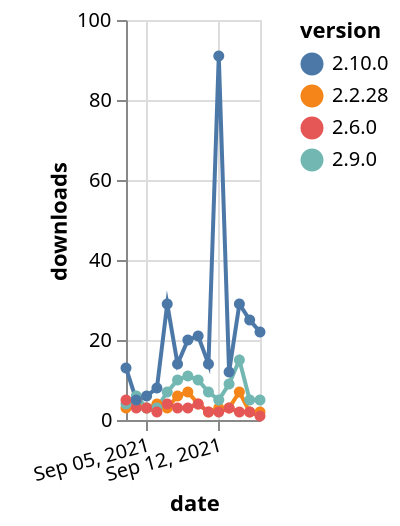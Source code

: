 {"$schema": "https://vega.github.io/schema/vega-lite/v5.json", "description": "A simple bar chart with embedded data.", "data": {"values": [{"date": "2021-09-03", "total": 6208, "delta": 3, "version": "2.2.28"}, {"date": "2021-09-04", "total": 6213, "delta": 5, "version": "2.2.28"}, {"date": "2021-09-05", "total": 6216, "delta": 3, "version": "2.2.28"}, {"date": "2021-09-06", "total": 6220, "delta": 4, "version": "2.2.28"}, {"date": "2021-09-07", "total": 6223, "delta": 3, "version": "2.2.28"}, {"date": "2021-09-08", "total": 6229, "delta": 6, "version": "2.2.28"}, {"date": "2021-09-09", "total": 6236, "delta": 7, "version": "2.2.28"}, {"date": "2021-09-10", "total": 6240, "delta": 4, "version": "2.2.28"}, {"date": "2021-09-11", "total": 6242, "delta": 2, "version": "2.2.28"}, {"date": "2021-09-12", "total": 6245, "delta": 3, "version": "2.2.28"}, {"date": "2021-09-13", "total": 6248, "delta": 3, "version": "2.2.28"}, {"date": "2021-09-14", "total": 6255, "delta": 7, "version": "2.2.28"}, {"date": "2021-09-15", "total": 6257, "delta": 2, "version": "2.2.28"}, {"date": "2021-09-16", "total": 6259, "delta": 2, "version": "2.2.28"}, {"date": "2021-09-03", "total": 6769, "delta": 4, "version": "2.9.0"}, {"date": "2021-09-04", "total": 6775, "delta": 6, "version": "2.9.0"}, {"date": "2021-09-05", "total": 6778, "delta": 3, "version": "2.9.0"}, {"date": "2021-09-06", "total": 6781, "delta": 3, "version": "2.9.0"}, {"date": "2021-09-07", "total": 6788, "delta": 7, "version": "2.9.0"}, {"date": "2021-09-08", "total": 6798, "delta": 10, "version": "2.9.0"}, {"date": "2021-09-09", "total": 6809, "delta": 11, "version": "2.9.0"}, {"date": "2021-09-10", "total": 6819, "delta": 10, "version": "2.9.0"}, {"date": "2021-09-11", "total": 6826, "delta": 7, "version": "2.9.0"}, {"date": "2021-09-12", "total": 6831, "delta": 5, "version": "2.9.0"}, {"date": "2021-09-13", "total": 6840, "delta": 9, "version": "2.9.0"}, {"date": "2021-09-14", "total": 6855, "delta": 15, "version": "2.9.0"}, {"date": "2021-09-15", "total": 6860, "delta": 5, "version": "2.9.0"}, {"date": "2021-09-16", "total": 6865, "delta": 5, "version": "2.9.0"}, {"date": "2021-09-03", "total": 6076, "delta": 5, "version": "2.6.0"}, {"date": "2021-09-04", "total": 6079, "delta": 3, "version": "2.6.0"}, {"date": "2021-09-05", "total": 6082, "delta": 3, "version": "2.6.0"}, {"date": "2021-09-06", "total": 6084, "delta": 2, "version": "2.6.0"}, {"date": "2021-09-07", "total": 6088, "delta": 4, "version": "2.6.0"}, {"date": "2021-09-08", "total": 6091, "delta": 3, "version": "2.6.0"}, {"date": "2021-09-09", "total": 6094, "delta": 3, "version": "2.6.0"}, {"date": "2021-09-10", "total": 6098, "delta": 4, "version": "2.6.0"}, {"date": "2021-09-11", "total": 6100, "delta": 2, "version": "2.6.0"}, {"date": "2021-09-12", "total": 6102, "delta": 2, "version": "2.6.0"}, {"date": "2021-09-13", "total": 6105, "delta": 3, "version": "2.6.0"}, {"date": "2021-09-14", "total": 6107, "delta": 2, "version": "2.6.0"}, {"date": "2021-09-15", "total": 6109, "delta": 2, "version": "2.6.0"}, {"date": "2021-09-16", "total": 6110, "delta": 1, "version": "2.6.0"}, {"date": "2021-09-03", "total": 4172, "delta": 13, "version": "2.10.0"}, {"date": "2021-09-04", "total": 4177, "delta": 5, "version": "2.10.0"}, {"date": "2021-09-05", "total": 4183, "delta": 6, "version": "2.10.0"}, {"date": "2021-09-06", "total": 4191, "delta": 8, "version": "2.10.0"}, {"date": "2021-09-07", "total": 4220, "delta": 29, "version": "2.10.0"}, {"date": "2021-09-08", "total": 4234, "delta": 14, "version": "2.10.0"}, {"date": "2021-09-09", "total": 4254, "delta": 20, "version": "2.10.0"}, {"date": "2021-09-10", "total": 4275, "delta": 21, "version": "2.10.0"}, {"date": "2021-09-11", "total": 4289, "delta": 14, "version": "2.10.0"}, {"date": "2021-09-12", "total": 4380, "delta": 91, "version": "2.10.0"}, {"date": "2021-09-13", "total": 4392, "delta": 12, "version": "2.10.0"}, {"date": "2021-09-14", "total": 4421, "delta": 29, "version": "2.10.0"}, {"date": "2021-09-15", "total": 4446, "delta": 25, "version": "2.10.0"}, {"date": "2021-09-16", "total": 4468, "delta": 22, "version": "2.10.0"}]}, "width": "container", "mark": {"type": "line", "point": {"filled": true}}, "encoding": {"x": {"field": "date", "type": "temporal", "timeUnit": "yearmonthdate", "title": "date", "axis": {"labelAngle": -15}}, "y": {"field": "delta", "type": "quantitative", "title": "downloads"}, "color": {"field": "version", "type": "nominal"}, "tooltip": {"field": "delta"}}}